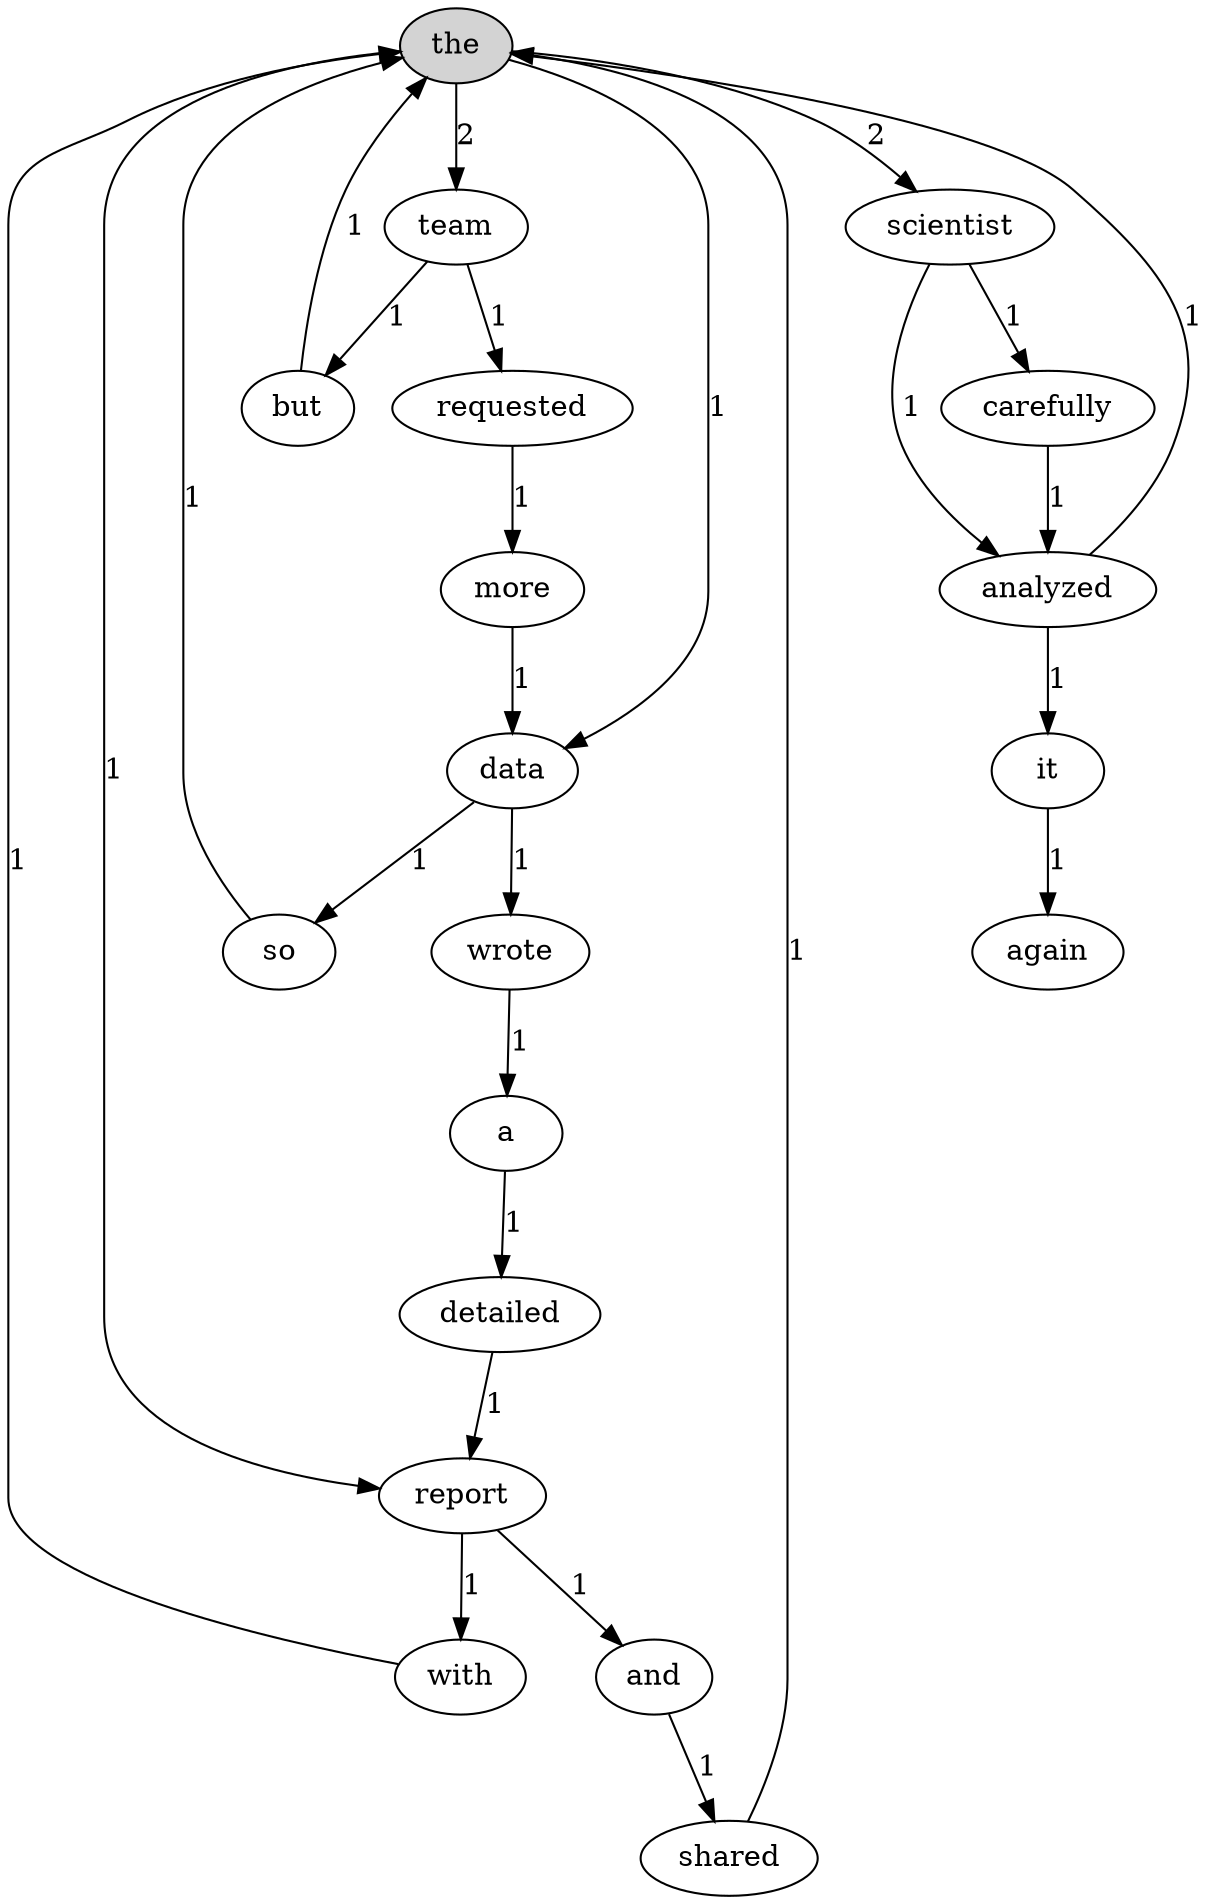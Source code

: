 digraph G {
	the [style=filled, fillcolor=lightgray];
	but -> the [label="1"];
	a -> detailed [label="1"];
	shared -> the [label="1"];
	data -> wrote [label="1"];
	data -> so [label="1"];
	carefully -> analyzed [label="1"];
	scientist -> carefully [label="1"];
	scientist -> analyzed [label="1"];
	more -> data [label="1"];
	wrote -> a [label="1"];
	analyzed -> the [label="1"];
	analyzed -> it [label="1"];
	team -> but [label="1"];
	team -> requested [label="1"];
	it -> again [label="1"];
	the -> data [label="1"];
	the -> scientist [label="2"];
	the -> report [label="1"];
	the -> team [label="2"];
	with -> the [label="1"];
	requested -> more [label="1"];
	detailed -> report [label="1"];
	and -> shared [label="1"];
	report -> with [label="1"];
	report -> and [label="1"];
	so -> the [label="1"];
}
